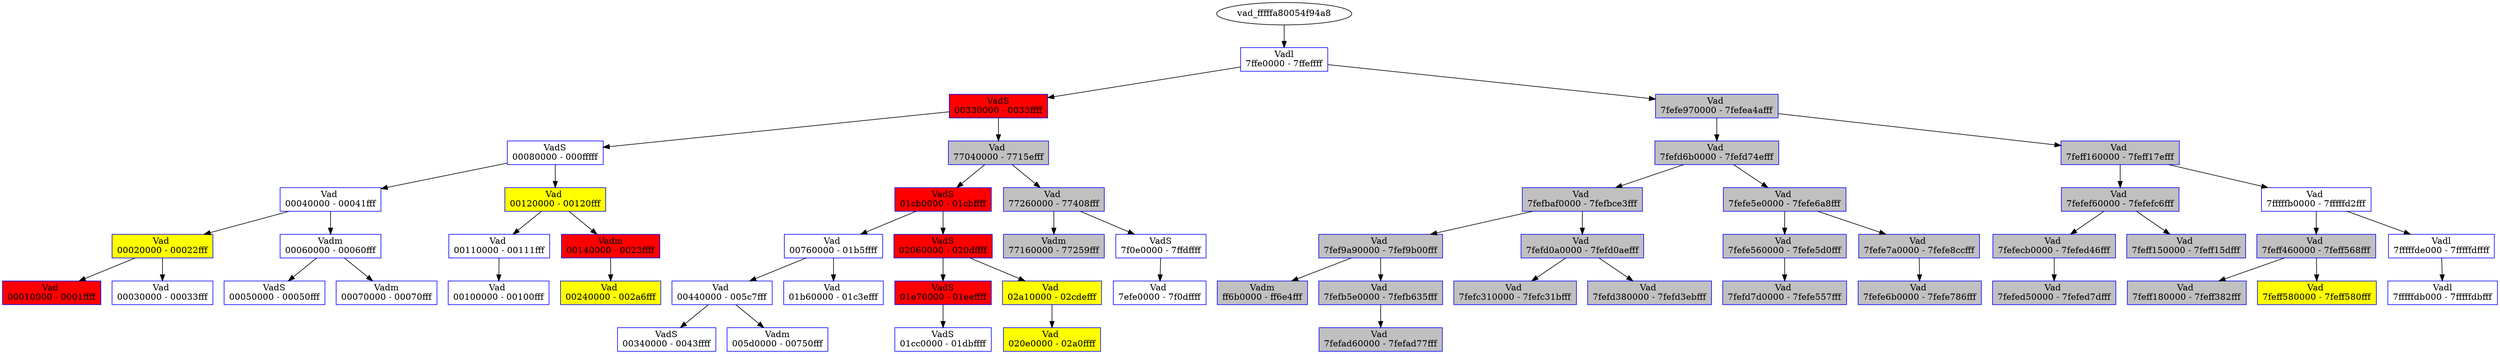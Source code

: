 /************************************************************************/
/* Pid:   3032 */
digraph processtree {
graph [rankdir = "TB"];
vad_fffffa80054f94a8 -> vad_fffffa8005c8eb80
vad_fffffa8005c8eb80 [label = "{ Vadl\n7ffe0000 - 7ffeffff }"shape = "record" color = "blue" style = "filled" fillcolor = "white"];
vad_fffffa8005c8eb80 -> vad_fffffa80054f7120
vad_fffffa80054f7120 [label = "{ VadS\n00330000 - 0033ffff }"shape = "record" color = "blue" style = "filled" fillcolor = "red"];
vad_fffffa80054f7120 -> vad_fffffa80059a9520
vad_fffffa80059a9520 [label = "{ VadS\n00080000 - 000fffff }"shape = "record" color = "blue" style = "filled" fillcolor = "white"];
vad_fffffa80059a9520 -> vad_fffffa80054e7720
vad_fffffa80054e7720 [label = "{ Vad \n00040000 - 00041fff }"shape = "record" color = "blue" style = "filled" fillcolor = "white"];
vad_fffffa80054e7720 -> vad_fffffa8005c6d2a0
vad_fffffa8005c6d2a0 [label = "{ Vad \n00020000 - 00022fff }"shape = "record" color = "blue" style = "filled" fillcolor = "yellow"];
vad_fffffa8005c6d2a0 -> vad_fffffa80058daf80
vad_fffffa80058daf80 [label = "{ Vad \n00010000 - 0001ffff }"shape = "record" color = "blue" style = "filled" fillcolor = "red"];
vad_fffffa8005c6d2a0 -> vad_fffffa80054f9cf0
vad_fffffa80054f9cf0 [label = "{ Vad \n00030000 - 00033fff }"shape = "record" color = "blue" style = "filled" fillcolor = "white"];
vad_fffffa80054e7720 -> vad_fffffa8005c6d200
vad_fffffa8005c6d200 [label = "{ Vadm\n00060000 - 00060fff }"shape = "record" color = "blue" style = "filled" fillcolor = "white"];
vad_fffffa8005c6d200 -> vad_fffffa80054f9650
vad_fffffa80054f9650 [label = "{ VadS\n00050000 - 00050fff }"shape = "record" color = "blue" style = "filled" fillcolor = "white"];
vad_fffffa8005c6d200 -> vad_fffffa8005c6d0c0
vad_fffffa8005c6d0c0 [label = "{ Vadm\n00070000 - 00070fff }"shape = "record" color = "blue" style = "filled" fillcolor = "white"];
vad_fffffa80059a9520 -> vad_fffffa80047c57d0
vad_fffffa80047c57d0 [label = "{ Vad \n00120000 - 00120fff }"shape = "record" color = "blue" style = "filled" fillcolor = "yellow"];
vad_fffffa80047c57d0 -> vad_fffffa8005c03f80
vad_fffffa8005c03f80 [label = "{ Vad \n00110000 - 00111fff }"shape = "record" color = "blue" style = "filled" fillcolor = "white"];
vad_fffffa8005c03f80 -> vad_fffffa8005644d60
vad_fffffa8005644d60 [label = "{ Vad \n00100000 - 00100fff }"shape = "record" color = "blue" style = "filled" fillcolor = "white"];
vad_fffffa80047c57d0 -> vad_fffffa80054f5380
vad_fffffa80054f5380 [label = "{ Vadm\n00140000 - 0023ffff }"shape = "record" color = "blue" style = "filled" fillcolor = "red"];
vad_fffffa80054f5380 -> vad_fffffa80054b2c30
vad_fffffa80054b2c30 [label = "{ Vad \n00240000 - 002a6fff }"shape = "record" color = "blue" style = "filled" fillcolor = "yellow"];
vad_fffffa80054f7120 -> vad_fffffa8005797b80
vad_fffffa8005797b80 [label = "{ Vad \n77040000 - 7715efff }"shape = "record" color = "blue" style = "filled" fillcolor = "gray"];
vad_fffffa8005797b80 -> vad_fffffa8005c762c0
vad_fffffa8005c762c0 [label = "{ VadS\n01cb0000 - 01cbffff }"shape = "record" color = "blue" style = "filled" fillcolor = "red"];
vad_fffffa8005c762c0 -> vad_fffffa8005c6d480
vad_fffffa8005c6d480 [label = "{ Vad \n00760000 - 01b5ffff }"shape = "record" color = "blue" style = "filled" fillcolor = "white"];
vad_fffffa8005c6d480 -> vad_fffffa8005c88210
vad_fffffa8005c88210 [label = "{ Vad \n00440000 - 005c7fff }"shape = "record" color = "blue" style = "filled" fillcolor = "white"];
vad_fffffa8005c88210 -> vad_fffffa80059a99d0
vad_fffffa80059a99d0 [label = "{ VadS\n00340000 - 0043ffff }"shape = "record" color = "blue" style = "filled" fillcolor = "white"];
vad_fffffa8005c88210 -> vad_fffffa8005c6d010
vad_fffffa8005c6d010 [label = "{ Vadm\n005d0000 - 00750fff }"shape = "record" color = "blue" style = "filled" fillcolor = "white"];
vad_fffffa8005c6d480 -> vad_fffffa8005c882a0
vad_fffffa8005c882a0 [label = "{ Vad \n01b60000 - 01c3efff }"shape = "record" color = "blue" style = "filled" fillcolor = "white"];
vad_fffffa8005c762c0 -> vad_fffffa8005c754e0
vad_fffffa8005c754e0 [label = "{ VadS\n02060000 - 020dffff }"shape = "record" color = "blue" style = "filled" fillcolor = "red"];
vad_fffffa8005c754e0 -> vad_fffffa8005c85cb0
vad_fffffa8005c85cb0 [label = "{ VadS\n01e70000 - 01eeffff }"shape = "record" color = "blue" style = "filled" fillcolor = "red"];
vad_fffffa8005c85cb0 -> vad_fffffa8005995160
vad_fffffa8005995160 [label = "{ VadS\n01cc0000 - 01dbffff }"shape = "record" color = "blue" style = "filled" fillcolor = "white"];
vad_fffffa8005c754e0 -> vad_fffffa800555a8d0
vad_fffffa800555a8d0 [label = "{ Vad \n02a10000 - 02cdefff }"shape = "record" color = "blue" style = "filled" fillcolor = "yellow"];
vad_fffffa800555a8d0 -> vad_fffffa8005c89bc0
vad_fffffa8005c89bc0 [label = "{ Vad \n020e0000 - 02a0ffff }"shape = "record" color = "blue" style = "filled" fillcolor = "yellow"];
vad_fffffa8005797b80 -> vad_fffffa80054eb190
vad_fffffa80054eb190 [label = "{ Vad \n77260000 - 77408fff }"shape = "record" color = "blue" style = "filled" fillcolor = "gray"];
vad_fffffa80054eb190 -> vad_fffffa8005c6d160
vad_fffffa8005c6d160 [label = "{ Vadm\n77160000 - 77259fff }"shape = "record" color = "blue" style = "filled" fillcolor = "gray"];
vad_fffffa80054eb190 -> vad_fffffa8005c87630
vad_fffffa8005c87630 [label = "{ VadS\n7f0e0000 - 7ffdffff }"shape = "record" color = "blue" style = "filled" fillcolor = "white"];
vad_fffffa8005c87630 -> vad_fffffa80054c8b90
vad_fffffa80054c8b90 [label = "{ Vad \n7efe0000 - 7f0dffff }"shape = "record" color = "blue" style = "filled" fillcolor = "white"];
vad_fffffa8005c8eb80 -> vad_fffffa80054fa470
vad_fffffa80054fa470 [label = "{ Vad \n7fefe970000 - 7fefea4afff }"shape = "record" color = "blue" style = "filled" fillcolor = "gray"];
vad_fffffa80054fa470 -> vad_fffffa8005c32780
vad_fffffa8005c32780 [label = "{ Vad \n7fefd6b0000 - 7fefd74efff }"shape = "record" color = "blue" style = "filled" fillcolor = "gray"];
vad_fffffa8005c32780 -> vad_fffffa80054e8c40
vad_fffffa80054e8c40 [label = "{ Vad \n7fefbaf0000 - 7fefbce3fff }"shape = "record" color = "blue" style = "filled" fillcolor = "gray"];
vad_fffffa80054e8c40 -> vad_fffffa80055929d0
vad_fffffa80055929d0 [label = "{ Vad \n7fef9a90000 - 7fef9b00fff }"shape = "record" color = "blue" style = "filled" fillcolor = "gray"];
vad_fffffa80055929d0 -> vad_fffffa8005596130
vad_fffffa8005596130 [label = "{ Vadm\nff6b0000 - ff6e4fff }"shape = "record" color = "blue" style = "filled" fillcolor = "gray"];
vad_fffffa80055929d0 -> vad_fffffa80054ea200
vad_fffffa80054ea200 [label = "{ Vad \n7fefb5e0000 - 7fefb635fff }"shape = "record" color = "blue" style = "filled" fillcolor = "gray"];
vad_fffffa80054ea200 -> vad_fffffa80059963c0
vad_fffffa80059963c0 [label = "{ Vad \n7fefad60000 - 7fefad77fff }"shape = "record" color = "blue" style = "filled" fillcolor = "gray"];
vad_fffffa80054e8c40 -> vad_fffffa80059a89a0
vad_fffffa80059a89a0 [label = "{ Vad \n7fefd0a0000 - 7fefd0aefff }"shape = "record" color = "blue" style = "filled" fillcolor = "gray"];
vad_fffffa80059a89a0 -> vad_fffffa8004504d80
vad_fffffa8004504d80 [label = "{ Vad \n7fefc310000 - 7fefc31bfff }"shape = "record" color = "blue" style = "filled" fillcolor = "gray"];
vad_fffffa80059a89a0 -> vad_fffffa8005c71480
vad_fffffa8005c71480 [label = "{ Vad \n7fefd380000 - 7fefd3ebfff }"shape = "record" color = "blue" style = "filled" fillcolor = "gray"];
vad_fffffa8005c32780 -> vad_fffffa80054f5a70
vad_fffffa80054f5a70 [label = "{ Vad \n7fefe5e0000 - 7fefe6a8fff }"shape = "record" color = "blue" style = "filled" fillcolor = "gray"];
vad_fffffa80054f5a70 -> vad_fffffa8005c32840
vad_fffffa8005c32840 [label = "{ Vad \n7fefe560000 - 7fefe5d0fff }"shape = "record" color = "blue" style = "filled" fillcolor = "gray"];
vad_fffffa8005c32840 -> vad_fffffa8005c8a530
vad_fffffa8005c8a530 [label = "{ Vad \n7fefd7d0000 - 7fefe557fff }"shape = "record" color = "blue" style = "filled" fillcolor = "gray"];
vad_fffffa80054f5a70 -> vad_fffffa8005c3c1f0
vad_fffffa8005c3c1f0 [label = "{ Vad \n7fefe7a0000 - 7fefe8ccfff }"shape = "record" color = "blue" style = "filled" fillcolor = "gray"];
vad_fffffa8005c3c1f0 -> vad_fffffa8005c04d70
vad_fffffa8005c04d70 [label = "{ Vad \n7fefe6b0000 - 7fefe786fff }"shape = "record" color = "blue" style = "filled" fillcolor = "gray"];
vad_fffffa80054fa470 -> vad_fffffa80054fdb00
vad_fffffa80054fdb00 [label = "{ Vad \n7feff160000 - 7feff17efff }"shape = "record" color = "blue" style = "filled" fillcolor = "gray"];
vad_fffffa80054fdb00 -> vad_fffffa8005c896d0
vad_fffffa8005c896d0 [label = "{ Vad \n7fefef60000 - 7fefefc6fff }"shape = "record" color = "blue" style = "filled" fillcolor = "gray"];
vad_fffffa8005c896d0 -> vad_fffffa8005544cd0
vad_fffffa8005544cd0 [label = "{ Vad \n7fefecb0000 - 7fefed46fff }"shape = "record" color = "blue" style = "filled" fillcolor = "gray"];
vad_fffffa8005544cd0 -> vad_fffffa8005c472c0
vad_fffffa8005c472c0 [label = "{ Vad \n7fefed50000 - 7fefed7dfff }"shape = "record" color = "blue" style = "filled" fillcolor = "gray"];
vad_fffffa8005c896d0 -> vad_fffffa8005597630
vad_fffffa8005597630 [label = "{ Vad \n7feff150000 - 7feff15dfff }"shape = "record" color = "blue" style = "filled" fillcolor = "gray"];
vad_fffffa80054fdb00 -> vad_fffffa80054f4420
vad_fffffa80054f4420 [label = "{ Vad \n7fffffb0000 - 7fffffd2fff }"shape = "record" color = "blue" style = "filled" fillcolor = "white"];
vad_fffffa80054f4420 -> vad_fffffa8005c47230
vad_fffffa8005c47230 [label = "{ Vad \n7feff460000 - 7feff568fff }"shape = "record" color = "blue" style = "filled" fillcolor = "gray"];
vad_fffffa8005c47230 -> vad_fffffa80054f8bd0
vad_fffffa80054f8bd0 [label = "{ Vad \n7feff180000 - 7feff382fff }"shape = "record" color = "blue" style = "filled" fillcolor = "gray"];
vad_fffffa8005c47230 -> vad_fffffa80054ea170
vad_fffffa80054ea170 [label = "{ Vad \n7feff580000 - 7feff580fff }"shape = "record" color = "blue" style = "filled" fillcolor = "yellow"];
vad_fffffa80054f4420 -> vad_fffffa80054ea0d0
vad_fffffa80054ea0d0 [label = "{ Vadl\n7fffffde000 - 7fffffdffff }"shape = "record" color = "blue" style = "filled" fillcolor = "white"];
vad_fffffa80054ea0d0 -> vad_fffffa80054f4380
vad_fffffa80054f4380 [label = "{ Vadl\n7fffffdb000 - 7fffffdbfff }"shape = "record" color = "blue" style = "filled" fillcolor = "white"];
}
